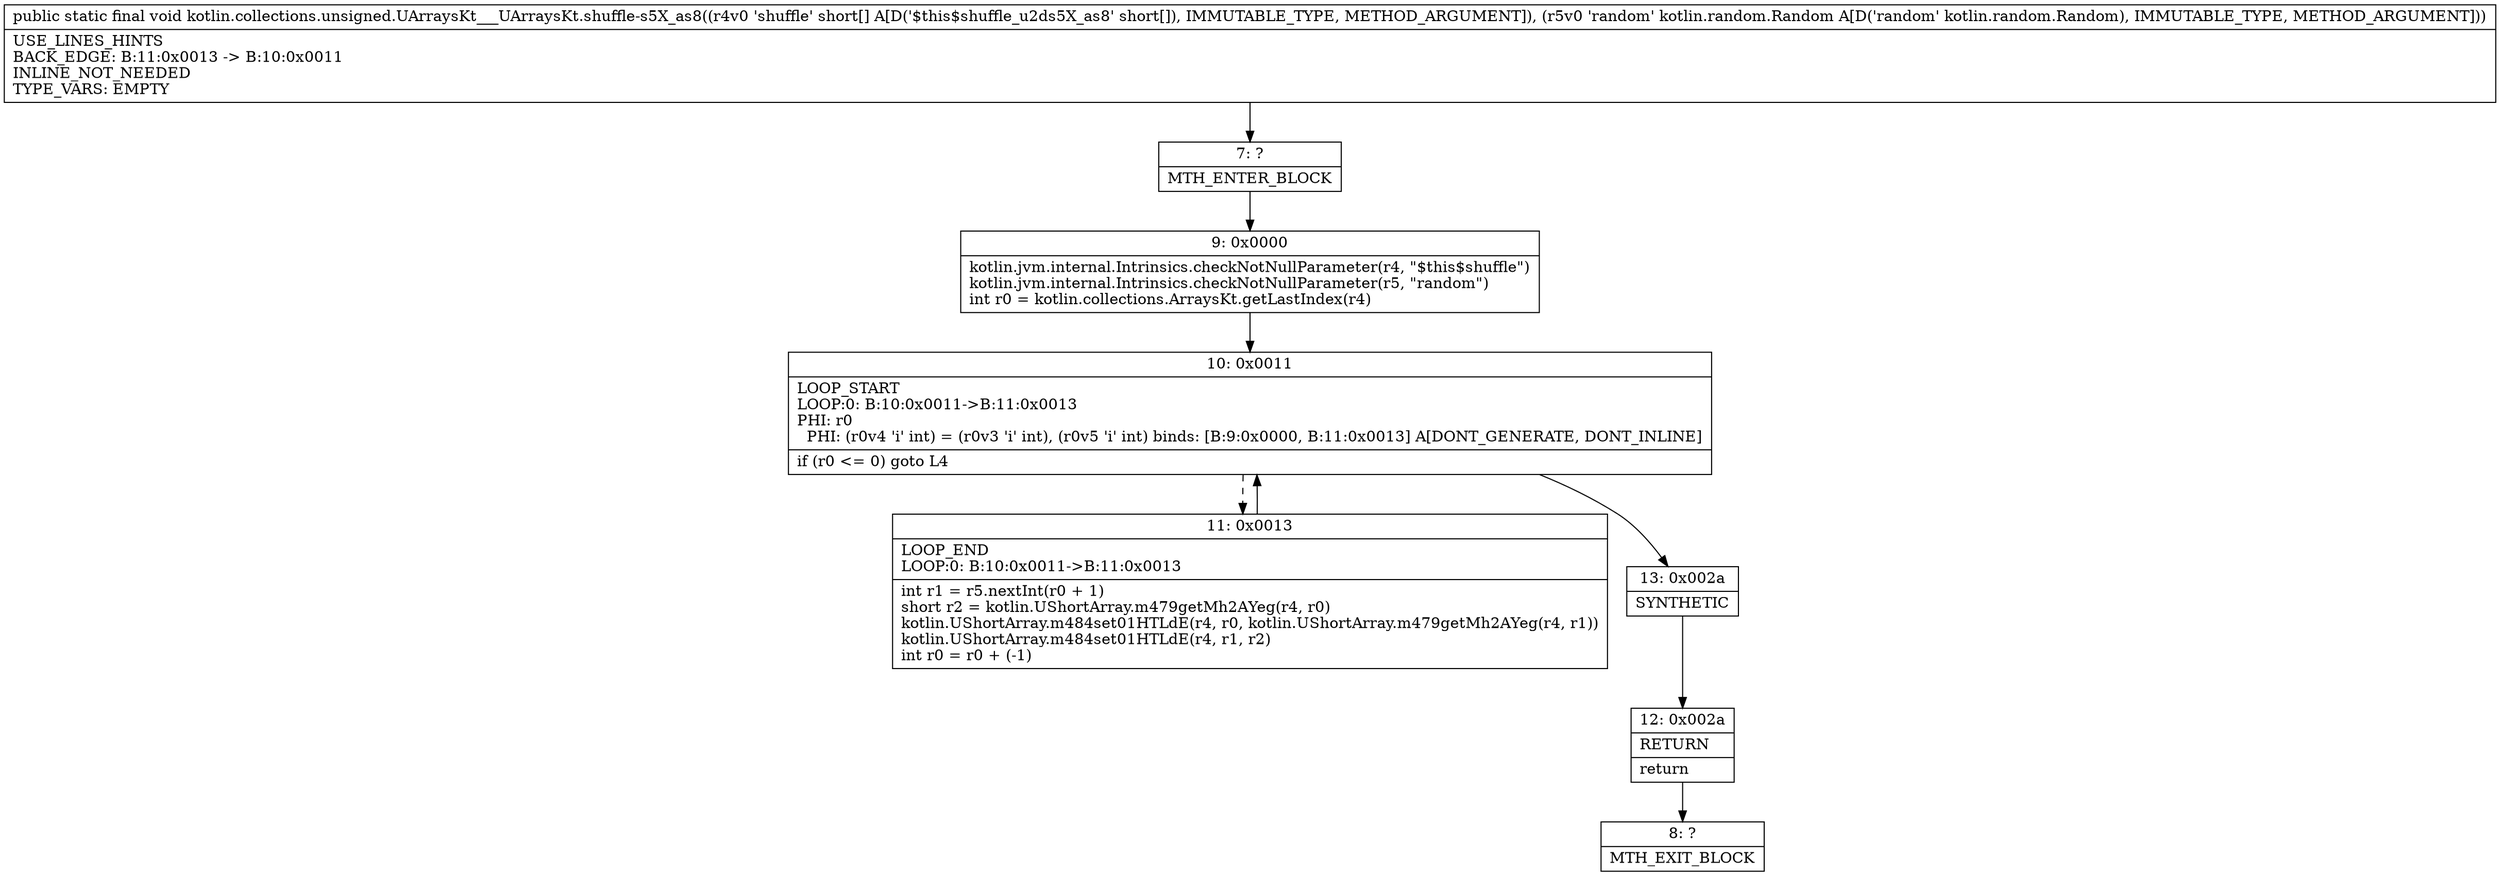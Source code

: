 digraph "CFG forkotlin.collections.unsigned.UArraysKt___UArraysKt.shuffle\-s5X_as8([SLkotlin\/random\/Random;)V" {
Node_7 [shape=record,label="{7\:\ ?|MTH_ENTER_BLOCK\l}"];
Node_9 [shape=record,label="{9\:\ 0x0000|kotlin.jvm.internal.Intrinsics.checkNotNullParameter(r4, \"$this$shuffle\")\lkotlin.jvm.internal.Intrinsics.checkNotNullParameter(r5, \"random\")\lint r0 = kotlin.collections.ArraysKt.getLastIndex(r4)\l}"];
Node_10 [shape=record,label="{10\:\ 0x0011|LOOP_START\lLOOP:0: B:10:0x0011\-\>B:11:0x0013\lPHI: r0 \l  PHI: (r0v4 'i' int) = (r0v3 'i' int), (r0v5 'i' int) binds: [B:9:0x0000, B:11:0x0013] A[DONT_GENERATE, DONT_INLINE]\l|if (r0 \<= 0) goto L4\l}"];
Node_11 [shape=record,label="{11\:\ 0x0013|LOOP_END\lLOOP:0: B:10:0x0011\-\>B:11:0x0013\l|int r1 = r5.nextInt(r0 + 1)\lshort r2 = kotlin.UShortArray.m479getMh2AYeg(r4, r0)\lkotlin.UShortArray.m484set01HTLdE(r4, r0, kotlin.UShortArray.m479getMh2AYeg(r4, r1))\lkotlin.UShortArray.m484set01HTLdE(r4, r1, r2)\lint r0 = r0 + (\-1)\l}"];
Node_13 [shape=record,label="{13\:\ 0x002a|SYNTHETIC\l}"];
Node_12 [shape=record,label="{12\:\ 0x002a|RETURN\l|return\l}"];
Node_8 [shape=record,label="{8\:\ ?|MTH_EXIT_BLOCK\l}"];
MethodNode[shape=record,label="{public static final void kotlin.collections.unsigned.UArraysKt___UArraysKt.shuffle\-s5X_as8((r4v0 'shuffle' short[] A[D('$this$shuffle_u2ds5X_as8' short[]), IMMUTABLE_TYPE, METHOD_ARGUMENT]), (r5v0 'random' kotlin.random.Random A[D('random' kotlin.random.Random), IMMUTABLE_TYPE, METHOD_ARGUMENT]))  | USE_LINES_HINTS\lBACK_EDGE: B:11:0x0013 \-\> B:10:0x0011\lINLINE_NOT_NEEDED\lTYPE_VARS: EMPTY\l}"];
MethodNode -> Node_7;Node_7 -> Node_9;
Node_9 -> Node_10;
Node_10 -> Node_11[style=dashed];
Node_10 -> Node_13;
Node_11 -> Node_10;
Node_13 -> Node_12;
Node_12 -> Node_8;
}

